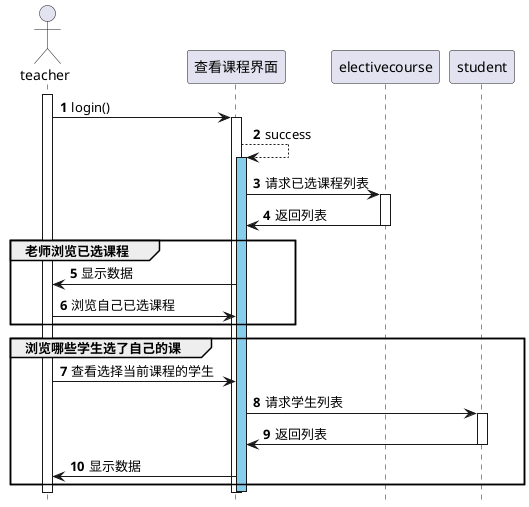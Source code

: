 @startuml
autonumber
hide footbox
actor teacher as t
participant 查看课程界面 as c
participant electivecourse as e
participant student
activate t
t->c:login()
activate c
c-->c:success
activate c #SkyBlue
c->e:请求已选课程列表
activate e
e->c:返回列表
deactivate e
group 老师浏览已选课程
    c->t:显示数据
    t->c:浏览自己已选课程
end
group 浏览哪些学生选了自己的课
    t->c:查看选择当前课程的学生
    c->student:请求学生列表
    activate student
    student->c:返回列表
    deactivate student
    c->t:显示数据
end
deactivate c
@enduml